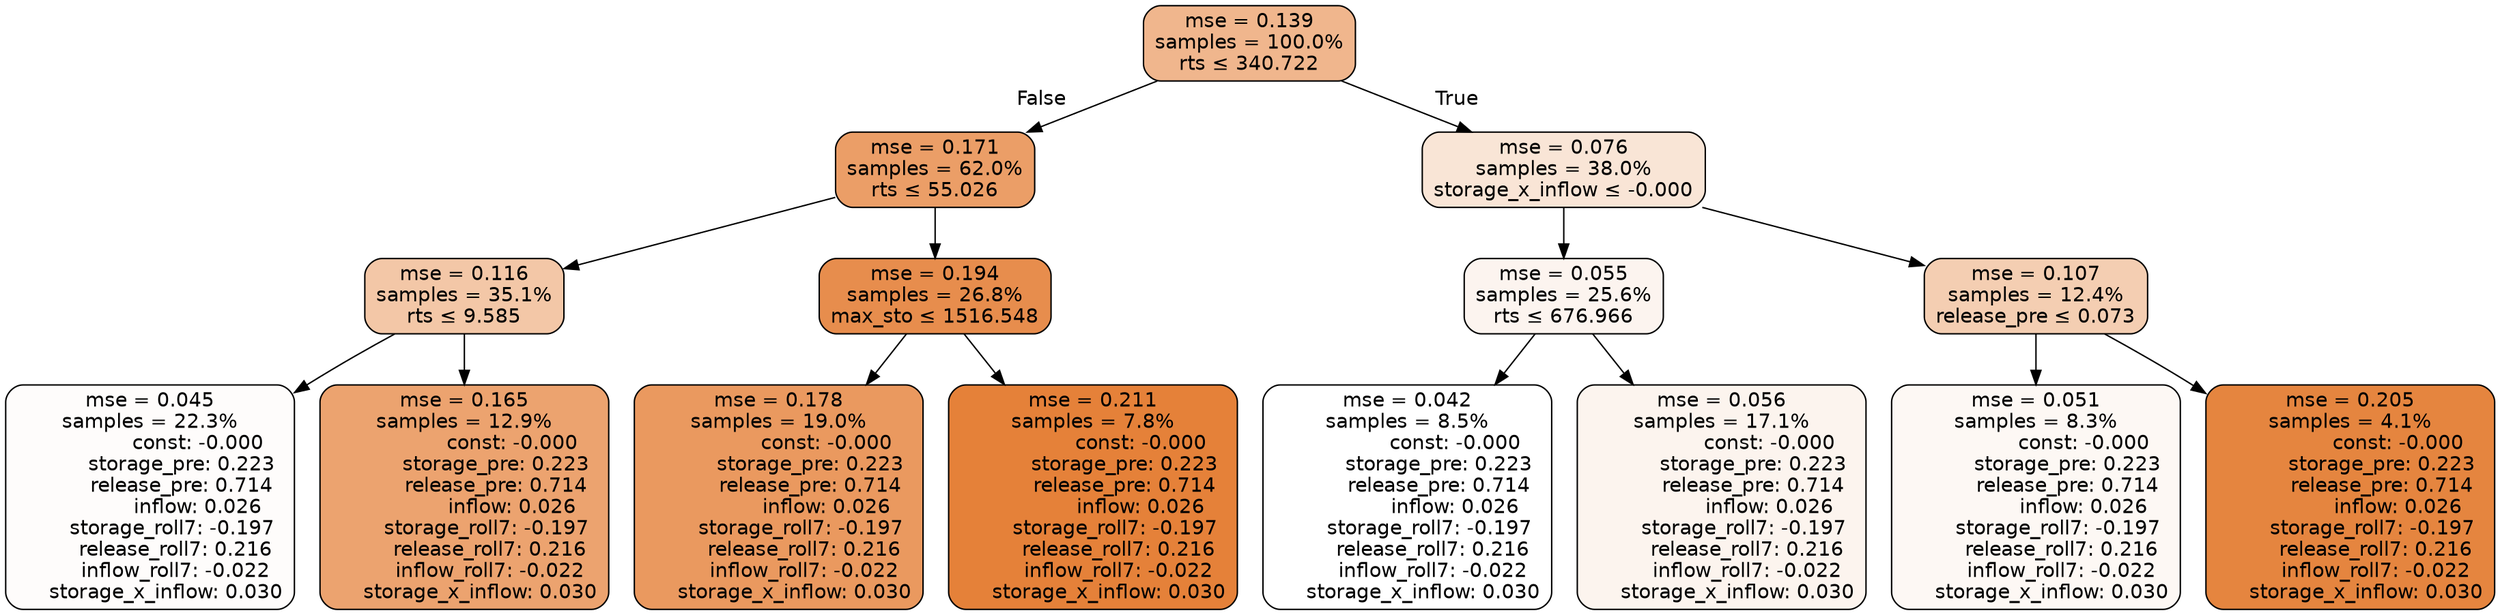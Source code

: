 digraph tree {
node [shape=rectangle, style="filled, rounded", color="black", fontname=helvetica] ;
edge [fontname=helvetica] ;
	"0" [label="mse = 0.139
samples = 100.0%
rts &le; 340.722", fillcolor="#f0b68d"]
	"1" [label="mse = 0.171
samples = 62.0%
rts &le; 55.026", fillcolor="#eb9e67"]
	"2" [label="mse = 0.116
samples = 35.1%
rts &le; 9.585", fillcolor="#f3c7a7"]
	"3" [label="mse = 0.045
samples = 22.3%
               const: -0.000
          storage_pre: 0.223
          release_pre: 0.714
               inflow: 0.026
       storage_roll7: -0.197
        release_roll7: 0.216
        inflow_roll7: -0.022
     storage_x_inflow: 0.030", fillcolor="#fefcfb"]
	"4" [label="mse = 0.165
samples = 12.9%
               const: -0.000
          storage_pre: 0.223
          release_pre: 0.714
               inflow: 0.026
       storage_roll7: -0.197
        release_roll7: 0.216
        inflow_roll7: -0.022
     storage_x_inflow: 0.030", fillcolor="#eca36f"]
	"5" [label="mse = 0.194
samples = 26.8%
max_sto &le; 1516.548", fillcolor="#e78d4d"]
	"6" [label="mse = 0.178
samples = 19.0%
               const: -0.000
          storage_pre: 0.223
          release_pre: 0.714
               inflow: 0.026
       storage_roll7: -0.197
        release_roll7: 0.216
        inflow_roll7: -0.022
     storage_x_inflow: 0.030", fillcolor="#ea995f"]
	"7" [label="mse = 0.211
samples = 7.8%
               const: -0.000
          storage_pre: 0.223
          release_pre: 0.714
               inflow: 0.026
       storage_roll7: -0.197
        release_roll7: 0.216
        inflow_roll7: -0.022
     storage_x_inflow: 0.030", fillcolor="#e58139"]
	"8" [label="mse = 0.076
samples = 38.0%
storage_x_inflow &le; -0.000", fillcolor="#f9e5d6"]
	"9" [label="mse = 0.055
samples = 25.6%
rts &le; 676.966", fillcolor="#fcf4ef"]
	"10" [label="mse = 0.042
samples = 8.5%
               const: -0.000
          storage_pre: 0.223
          release_pre: 0.714
               inflow: 0.026
       storage_roll7: -0.197
        release_roll7: 0.216
        inflow_roll7: -0.022
     storage_x_inflow: 0.030", fillcolor="#ffffff"]
	"11" [label="mse = 0.056
samples = 17.1%
               const: -0.000
          storage_pre: 0.223
          release_pre: 0.714
               inflow: 0.026
       storage_roll7: -0.197
        release_roll7: 0.216
        inflow_roll7: -0.022
     storage_x_inflow: 0.030", fillcolor="#fcf4ee"]
	"12" [label="mse = 0.107
samples = 12.4%
release_pre &le; 0.073", fillcolor="#f4ceb2"]
	"13" [label="mse = 0.051
samples = 8.3%
               const: -0.000
          storage_pre: 0.223
          release_pre: 0.714
               inflow: 0.026
       storage_roll7: -0.197
        release_roll7: 0.216
        inflow_roll7: -0.022
     storage_x_inflow: 0.030", fillcolor="#fdf8f4"]
	"14" [label="mse = 0.205
samples = 4.1%
               const: -0.000
          storage_pre: 0.223
          release_pre: 0.714
               inflow: 0.026
       storage_roll7: -0.197
        release_roll7: 0.216
        inflow_roll7: -0.022
     storage_x_inflow: 0.030", fillcolor="#e5853f"]

	"0" -> "1" [labeldistance=2.5, labelangle=45, headlabel="False"]
	"1" -> "2"
	"2" -> "3"
	"2" -> "4"
	"1" -> "5"
	"5" -> "6"
	"5" -> "7"
	"0" -> "8" [labeldistance=2.5, labelangle=-45, headlabel="True"]
	"8" -> "9"
	"9" -> "10"
	"9" -> "11"
	"8" -> "12"
	"12" -> "13"
	"12" -> "14"
}